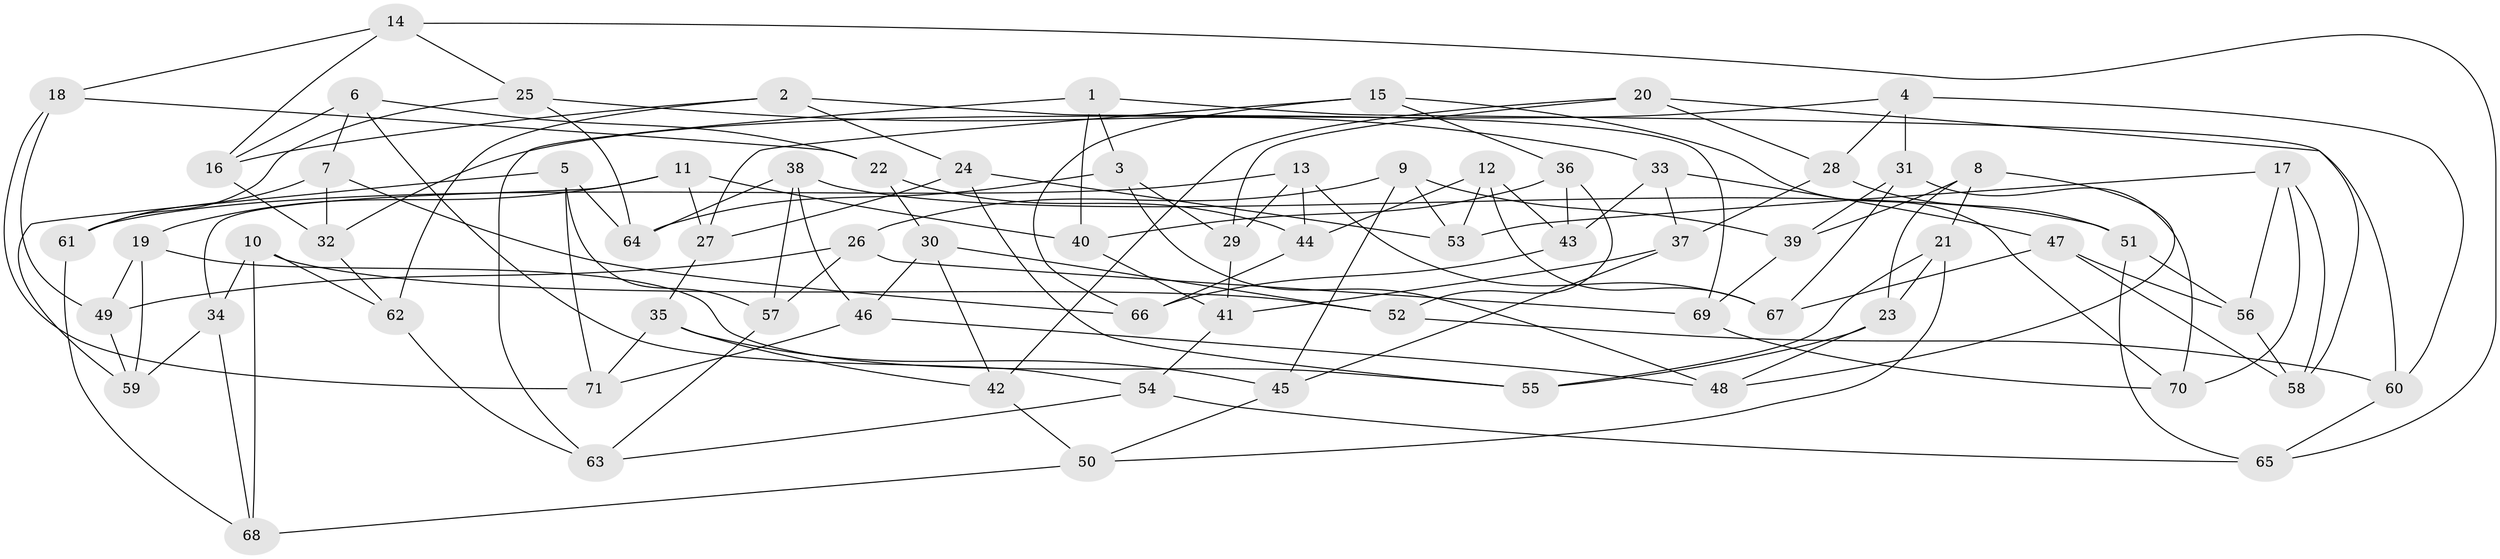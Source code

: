 // coarse degree distribution, {10: 0.023255813953488372, 9: 0.046511627906976744, 4: 0.6511627906976745, 3: 0.13953488372093023, 6: 0.06976744186046512, 7: 0.046511627906976744, 8: 0.023255813953488372}
// Generated by graph-tools (version 1.1) at 2025/54/03/04/25 22:54:00]
// undirected, 71 vertices, 142 edges
graph export_dot {
  node [color=gray90,style=filled];
  1;
  2;
  3;
  4;
  5;
  6;
  7;
  8;
  9;
  10;
  11;
  12;
  13;
  14;
  15;
  16;
  17;
  18;
  19;
  20;
  21;
  22;
  23;
  24;
  25;
  26;
  27;
  28;
  29;
  30;
  31;
  32;
  33;
  34;
  35;
  36;
  37;
  38;
  39;
  40;
  41;
  42;
  43;
  44;
  45;
  46;
  47;
  48;
  49;
  50;
  51;
  52;
  53;
  54;
  55;
  56;
  57;
  58;
  59;
  60;
  61;
  62;
  63;
  64;
  65;
  66;
  67;
  68;
  69;
  70;
  71;
  1 -- 63;
  1 -- 60;
  1 -- 40;
  1 -- 3;
  2 -- 62;
  2 -- 69;
  2 -- 24;
  2 -- 16;
  3 -- 48;
  3 -- 29;
  3 -- 64;
  4 -- 28;
  4 -- 32;
  4 -- 31;
  4 -- 60;
  5 -- 57;
  5 -- 64;
  5 -- 59;
  5 -- 71;
  6 -- 7;
  6 -- 54;
  6 -- 22;
  6 -- 16;
  7 -- 61;
  7 -- 66;
  7 -- 32;
  8 -- 39;
  8 -- 48;
  8 -- 21;
  8 -- 23;
  9 -- 45;
  9 -- 26;
  9 -- 39;
  9 -- 53;
  10 -- 62;
  10 -- 68;
  10 -- 52;
  10 -- 34;
  11 -- 19;
  11 -- 34;
  11 -- 40;
  11 -- 27;
  12 -- 67;
  12 -- 53;
  12 -- 43;
  12 -- 44;
  13 -- 61;
  13 -- 29;
  13 -- 67;
  13 -- 44;
  14 -- 65;
  14 -- 25;
  14 -- 16;
  14 -- 18;
  15 -- 70;
  15 -- 27;
  15 -- 66;
  15 -- 36;
  16 -- 32;
  17 -- 70;
  17 -- 53;
  17 -- 56;
  17 -- 58;
  18 -- 49;
  18 -- 22;
  18 -- 71;
  19 -- 49;
  19 -- 59;
  19 -- 55;
  20 -- 28;
  20 -- 29;
  20 -- 42;
  20 -- 58;
  21 -- 23;
  21 -- 50;
  21 -- 55;
  22 -- 30;
  22 -- 44;
  23 -- 48;
  23 -- 55;
  24 -- 27;
  24 -- 53;
  24 -- 55;
  25 -- 61;
  25 -- 33;
  25 -- 64;
  26 -- 49;
  26 -- 69;
  26 -- 57;
  27 -- 35;
  28 -- 51;
  28 -- 37;
  29 -- 41;
  30 -- 52;
  30 -- 42;
  30 -- 46;
  31 -- 39;
  31 -- 67;
  31 -- 70;
  32 -- 62;
  33 -- 43;
  33 -- 37;
  33 -- 47;
  34 -- 59;
  34 -- 68;
  35 -- 42;
  35 -- 45;
  35 -- 71;
  36 -- 40;
  36 -- 43;
  36 -- 52;
  37 -- 41;
  37 -- 45;
  38 -- 57;
  38 -- 46;
  38 -- 51;
  38 -- 64;
  39 -- 69;
  40 -- 41;
  41 -- 54;
  42 -- 50;
  43 -- 66;
  44 -- 66;
  45 -- 50;
  46 -- 71;
  46 -- 48;
  47 -- 56;
  47 -- 67;
  47 -- 58;
  49 -- 59;
  50 -- 68;
  51 -- 65;
  51 -- 56;
  52 -- 60;
  54 -- 65;
  54 -- 63;
  56 -- 58;
  57 -- 63;
  60 -- 65;
  61 -- 68;
  62 -- 63;
  69 -- 70;
}
